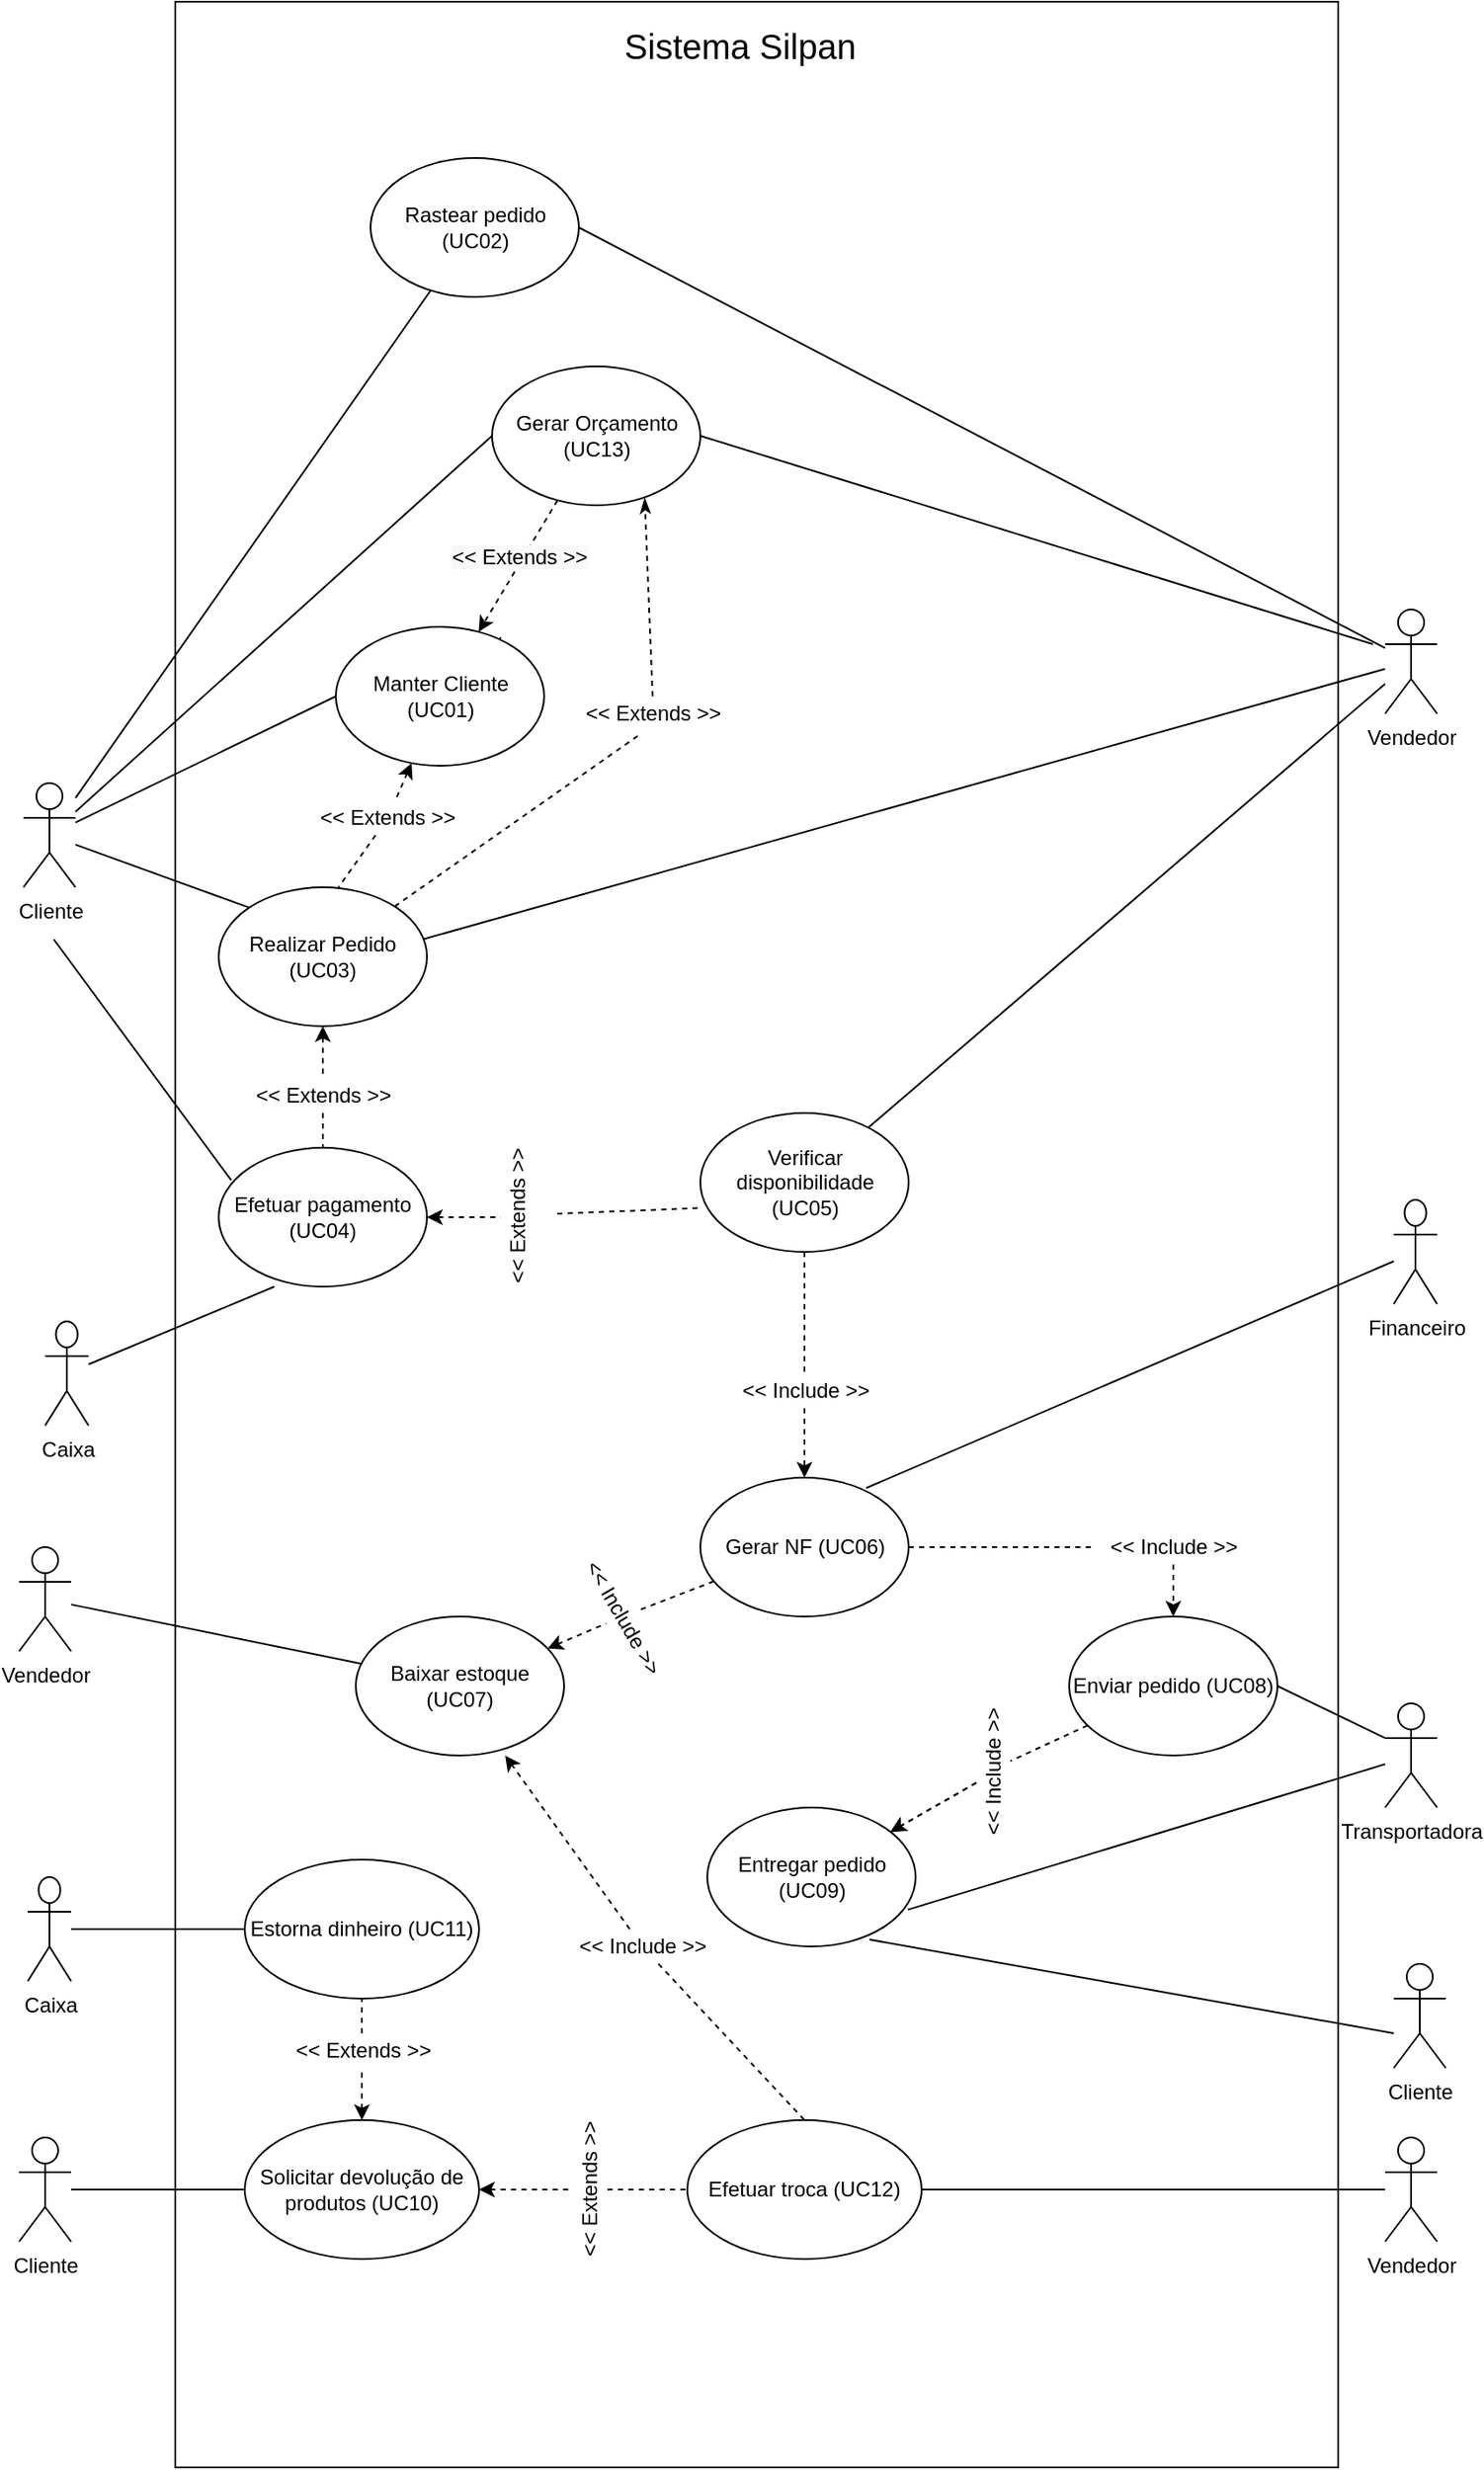 <mxfile version="14.5.1" type="device"><diagram id="BuRo_AMKlYUv4dxovqnh" name="Page-1"><mxGraphModel dx="1463" dy="2015" grid="1" gridSize="10" guides="1" tooltips="1" connect="1" arrows="1" fold="1" page="1" pageScale="1" pageWidth="827" pageHeight="1169" math="0" shadow="0"><root><mxCell id="0"/><mxCell id="1" parent="0"/><mxCell id="IbkjIShwM9Amx0Qfo5Cr-6" value="" style="rounded=0;whiteSpace=wrap;html=1;fontStyle=1" parent="1" vertex="1"><mxGeometry x="130" y="-370" width="670" height="1420" as="geometry"/></mxCell><mxCell id="T-wIeaB769ZTC9rPstLC-5" style="edgeStyle=none;rounded=0;orthogonalLoop=1;jettySize=auto;html=1;entryX=0;entryY=0.5;entryDx=0;entryDy=0;endArrow=none;endFill=0;" parent="1" source="IbkjIShwM9Amx0Qfo5Cr-1" target="IbkjIShwM9Amx0Qfo5Cr-9" edge="1"><mxGeometry relative="1" as="geometry"/></mxCell><mxCell id="T-wIeaB769ZTC9rPstLC-6" style="rounded=0;orthogonalLoop=1;jettySize=auto;html=1;entryX=0;entryY=0;entryDx=0;entryDy=0;endArrow=none;endFill=0;" parent="1" source="IbkjIShwM9Amx0Qfo5Cr-1" target="IbkjIShwM9Amx0Qfo5Cr-10" edge="1"><mxGeometry relative="1" as="geometry"/></mxCell><mxCell id="T-wIeaB769ZTC9rPstLC-57" style="rounded=0;orthogonalLoop=1;jettySize=auto;html=1;entryX=0.06;entryY=0.234;entryDx=0;entryDy=0;startArrow=none;startFill=0;endArrow=none;endFill=0;entryPerimeter=0;" parent="1" target="IbkjIShwM9Amx0Qfo5Cr-12" edge="1"><mxGeometry relative="1" as="geometry"><mxPoint x="60" y="170" as="sourcePoint"/></mxGeometry></mxCell><mxCell id="T-wIeaB769ZTC9rPstLC-66" style="rounded=0;orthogonalLoop=1;jettySize=auto;html=1;startArrow=none;startFill=0;endArrow=none;endFill=0;" parent="1" source="IbkjIShwM9Amx0Qfo5Cr-1" target="T-wIeaB769ZTC9rPstLC-65" edge="1"><mxGeometry relative="1" as="geometry"/></mxCell><mxCell id="8a3bhjrW2zuS4_KJurNq-2" style="rounded=0;orthogonalLoop=1;jettySize=auto;html=1;entryX=0;entryY=0.5;entryDx=0;entryDy=0;endArrow=none;endFill=0;" parent="1" source="IbkjIShwM9Amx0Qfo5Cr-1" target="8a3bhjrW2zuS4_KJurNq-1" edge="1"><mxGeometry relative="1" as="geometry"/></mxCell><mxCell id="IbkjIShwM9Amx0Qfo5Cr-1" value="Cliente" style="shape=umlActor;verticalLabelPosition=bottom;verticalAlign=top;html=1;" parent="1" vertex="1"><mxGeometry x="42.5" y="80" width="30" height="60" as="geometry"/></mxCell><mxCell id="T-wIeaB769ZTC9rPstLC-16" style="edgeStyle=none;rounded=0;orthogonalLoop=1;jettySize=auto;html=1;entryX=0.979;entryY=0.375;entryDx=0;entryDy=0;startArrow=none;startFill=0;endArrow=none;endFill=0;entryPerimeter=0;" parent="1" source="IbkjIShwM9Amx0Qfo5Cr-2" target="IbkjIShwM9Amx0Qfo5Cr-10" edge="1"><mxGeometry relative="1" as="geometry"/></mxCell><mxCell id="T-wIeaB769ZTC9rPstLC-67" style="rounded=0;orthogonalLoop=1;jettySize=auto;html=1;entryX=1;entryY=0.5;entryDx=0;entryDy=0;startArrow=none;startFill=0;endArrow=none;endFill=0;" parent="1" source="IbkjIShwM9Amx0Qfo5Cr-2" target="T-wIeaB769ZTC9rPstLC-65" edge="1"><mxGeometry relative="1" as="geometry"/></mxCell><mxCell id="p-gK1G4iv9wpTvHOqd8F-5" style="edgeStyle=none;rounded=0;orthogonalLoop=1;jettySize=auto;html=1;endArrow=none;endFill=0;" parent="1" source="IbkjIShwM9Amx0Qfo5Cr-2" target="IbkjIShwM9Amx0Qfo5Cr-11" edge="1"><mxGeometry relative="1" as="geometry"/></mxCell><mxCell id="IbkjIShwM9Amx0Qfo5Cr-2" value="Vendedor" style="shape=umlActor;verticalLabelPosition=bottom;verticalAlign=top;html=1;" parent="1" vertex="1"><mxGeometry x="827" y="-20" width="30" height="60" as="geometry"/></mxCell><mxCell id="T-wIeaB769ZTC9rPstLC-26" style="edgeStyle=none;rounded=0;orthogonalLoop=1;jettySize=auto;html=1;entryX=1;entryY=0.5;entryDx=0;entryDy=0;startArrow=none;startFill=0;endArrow=none;endFill=0;exitX=0;exitY=0.333;exitDx=0;exitDy=0;exitPerimeter=0;" parent="1" source="IbkjIShwM9Amx0Qfo5Cr-4" target="T-wIeaB769ZTC9rPstLC-24" edge="1"><mxGeometry relative="1" as="geometry"><mxPoint x="827" y="562" as="sourcePoint"/></mxGeometry></mxCell><mxCell id="qCCob9WUPnh_HCI6_Vrr-9" style="rounded=0;orthogonalLoop=1;jettySize=auto;html=1;endArrow=none;endFill=0;entryX=0.963;entryY=0.735;entryDx=0;entryDy=0;entryPerimeter=0;" parent="1" target="T-wIeaB769ZTC9rPstLC-34" edge="1"><mxGeometry relative="1" as="geometry"><mxPoint x="827" y="645" as="sourcePoint"/></mxGeometry></mxCell><mxCell id="IbkjIShwM9Amx0Qfo5Cr-4" value="Transportadora" style="shape=umlActor;verticalLabelPosition=bottom;verticalAlign=top;html=1;" parent="1" vertex="1"><mxGeometry x="827" y="610" width="30" height="60" as="geometry"/></mxCell><mxCell id="T-wIeaB769ZTC9rPstLC-3" style="rounded=0;orthogonalLoop=1;jettySize=auto;html=1;dashed=1;entryX=0.575;entryY=0;entryDx=0;entryDy=0;entryPerimeter=0;endArrow=none;endFill=0;" parent="1" source="IbkjIShwM9Amx0Qfo5Cr-16" target="IbkjIShwM9Amx0Qfo5Cr-10" edge="1"><mxGeometry relative="1" as="geometry"/></mxCell><mxCell id="IbkjIShwM9Amx0Qfo5Cr-9" value="Manter Cliente (UC01)" style="ellipse;whiteSpace=wrap;html=1;" parent="1" vertex="1"><mxGeometry x="222.5" y="-10" width="120" height="80" as="geometry"/></mxCell><mxCell id="T-wIeaB769ZTC9rPstLC-7" style="edgeStyle=none;rounded=0;orthogonalLoop=1;jettySize=auto;html=1;entryX=0.5;entryY=0;entryDx=0;entryDy=0;dashed=1;endArrow=none;endFill=0;startArrow=none;startFill=0;" parent="1" source="T-wIeaB769ZTC9rPstLC-10" target="IbkjIShwM9Amx0Qfo5Cr-12" edge="1"><mxGeometry relative="1" as="geometry"/></mxCell><mxCell id="8a3bhjrW2zuS4_KJurNq-7" style="edgeStyle=none;rounded=0;orthogonalLoop=1;jettySize=auto;html=1;entryX=0.733;entryY=0.948;entryDx=0;entryDy=0;entryPerimeter=0;endArrow=classicThin;endFill=1;dashed=1;exitX=0.5;exitY=0;exitDx=0;exitDy=0;" parent="1" source="8a3bhjrW2zuS4_KJurNq-13" target="8a3bhjrW2zuS4_KJurNq-1" edge="1"><mxGeometry relative="1" as="geometry"><mxPoint x="390" y="50" as="sourcePoint"/><Array as="points"/></mxGeometry></mxCell><mxCell id="IbkjIShwM9Amx0Qfo5Cr-10" value="Realizar Pedido (UC03)" style="ellipse;whiteSpace=wrap;html=1;" parent="1" vertex="1"><mxGeometry x="155" y="140" width="120" height="80" as="geometry"/></mxCell><mxCell id="nf_BZtj-rut8XEmqHuDb-6" style="edgeStyle=none;rounded=0;orthogonalLoop=1;jettySize=auto;html=1;endArrow=none;endFill=0;dashed=1;" parent="1" source="IbkjIShwM9Amx0Qfo5Cr-11" target="p-gK1G4iv9wpTvHOqd8F-7" edge="1"><mxGeometry relative="1" as="geometry"/></mxCell><mxCell id="IbkjIShwM9Amx0Qfo5Cr-11" value="Verificar disponibilidade (UC05)" style="ellipse;whiteSpace=wrap;html=1;" parent="1" vertex="1"><mxGeometry x="432.5" y="270" width="120" height="80" as="geometry"/></mxCell><mxCell id="nf_BZtj-rut8XEmqHuDb-2" style="rounded=0;orthogonalLoop=1;jettySize=auto;html=1;entryX=-0.005;entryY=0.684;entryDx=0;entryDy=0;dashed=1;endArrow=none;endFill=0;entryPerimeter=0;" parent="1" target="IbkjIShwM9Amx0Qfo5Cr-11" edge="1"><mxGeometry relative="1" as="geometry"><mxPoint x="350" y="328" as="sourcePoint"/></mxGeometry></mxCell><mxCell id="nf_BZtj-rut8XEmqHuDb-5" style="edgeStyle=none;rounded=0;orthogonalLoop=1;jettySize=auto;html=1;endArrow=none;endFill=0;dashed=1;startArrow=classic;startFill=1;" parent="1" source="IbkjIShwM9Amx0Qfo5Cr-12" target="nf_BZtj-rut8XEmqHuDb-3" edge="1"><mxGeometry relative="1" as="geometry"/></mxCell><mxCell id="IbkjIShwM9Amx0Qfo5Cr-12" value="Efetuar pagamento (UC04)" style="ellipse;whiteSpace=wrap;html=1;" parent="1" vertex="1"><mxGeometry x="155" y="290" width="120" height="80" as="geometry"/></mxCell><mxCell id="qCCob9WUPnh_HCI6_Vrr-7" style="rounded=0;orthogonalLoop=1;jettySize=auto;html=1;dashed=1;endArrow=none;endFill=0;startArrow=classic;startFill=1;" parent="1" source="IbkjIShwM9Amx0Qfo5Cr-13" target="qCCob9WUPnh_HCI6_Vrr-4" edge="1"><mxGeometry relative="1" as="geometry"/></mxCell><mxCell id="IbkjIShwM9Amx0Qfo5Cr-13" value="Baixar estoque (UC07)" style="ellipse;whiteSpace=wrap;html=1;" parent="1" vertex="1"><mxGeometry x="234" y="560" width="120" height="80" as="geometry"/></mxCell><mxCell id="IbkjIShwM9Amx0Qfo5Cr-16" value="&amp;lt;&amp;lt; Extends &amp;gt;&amp;gt;" style="text;html=1;strokeColor=none;fillColor=none;align=center;verticalAlign=middle;whiteSpace=wrap;rounded=0;" parent="1" vertex="1"><mxGeometry x="210" y="90" width="85" height="20" as="geometry"/></mxCell><mxCell id="T-wIeaB769ZTC9rPstLC-4" style="rounded=0;orthogonalLoop=1;jettySize=auto;html=1;endArrow=none;endFill=0;dashed=1;startArrow=classic;startFill=1;" parent="1" source="IbkjIShwM9Amx0Qfo5Cr-9" target="IbkjIShwM9Amx0Qfo5Cr-16" edge="1"><mxGeometry relative="1" as="geometry"><mxPoint x="230" y="80" as="sourcePoint"/><mxPoint x="230" y="160" as="targetPoint"/></mxGeometry></mxCell><mxCell id="T-wIeaB769ZTC9rPstLC-10" value="&amp;lt;&amp;lt; Extends &amp;gt;&amp;gt;" style="text;html=1;align=center;verticalAlign=middle;resizable=0;points=[];autosize=1;" parent="1" vertex="1"><mxGeometry x="170" y="250" width="90" height="20" as="geometry"/></mxCell><mxCell id="T-wIeaB769ZTC9rPstLC-11" style="edgeStyle=none;rounded=0;orthogonalLoop=1;jettySize=auto;html=1;entryX=0.5;entryY=0;entryDx=0;entryDy=0;dashed=1;endArrow=none;endFill=0;startArrow=classic;startFill=1;" parent="1" source="IbkjIShwM9Amx0Qfo5Cr-10" target="T-wIeaB769ZTC9rPstLC-10" edge="1"><mxGeometry relative="1" as="geometry"><mxPoint x="230" y="240" as="sourcePoint"/><mxPoint x="230" y="300" as="targetPoint"/></mxGeometry></mxCell><mxCell id="p-gK1G4iv9wpTvHOqd8F-51" style="edgeStyle=none;rounded=0;orthogonalLoop=1;jettySize=auto;html=1;endArrow=none;endFill=0;dashed=1;" parent="1" source="T-wIeaB769ZTC9rPstLC-20" target="T-wIeaB769ZTC9rPstLC-41" edge="1"><mxGeometry relative="1" as="geometry"/></mxCell><mxCell id="qCCob9WUPnh_HCI6_Vrr-6" style="rounded=0;orthogonalLoop=1;jettySize=auto;html=1;dashed=1;endArrow=none;endFill=0;" parent="1" source="T-wIeaB769ZTC9rPstLC-20" target="qCCob9WUPnh_HCI6_Vrr-4" edge="1"><mxGeometry relative="1" as="geometry"/></mxCell><mxCell id="T-wIeaB769ZTC9rPstLC-20" value="Gerar NF (UC06)" style="ellipse;whiteSpace=wrap;html=1;" parent="1" vertex="1"><mxGeometry x="432.5" y="480" width="120" height="80" as="geometry"/></mxCell><mxCell id="T-wIeaB769ZTC9rPstLC-35" value="" style="edgeStyle=none;rounded=0;orthogonalLoop=1;jettySize=auto;html=1;dashed=1;startArrow=none;startFill=0;endArrow=classic;endFill=1;" parent="1" source="T-wIeaB769ZTC9rPstLC-43" target="T-wIeaB769ZTC9rPstLC-34" edge="1"><mxGeometry relative="1" as="geometry"/></mxCell><mxCell id="nf_BZtj-rut8XEmqHuDb-9" style="rounded=0;orthogonalLoop=1;jettySize=auto;html=1;endArrow=none;endFill=0;dashed=1;entryX=0.576;entryY=0.985;entryDx=0;entryDy=0;entryPerimeter=0;" parent="1" source="T-wIeaB769ZTC9rPstLC-24" target="T-wIeaB769ZTC9rPstLC-43" edge="1"><mxGeometry relative="1" as="geometry"><mxPoint x="617" y="650" as="targetPoint"/></mxGeometry></mxCell><mxCell id="T-wIeaB769ZTC9rPstLC-24" value="Enviar pedido (UC08)" style="ellipse;whiteSpace=wrap;html=1;" parent="1" vertex="1"><mxGeometry x="645" y="560" width="120" height="80" as="geometry"/></mxCell><mxCell id="T-wIeaB769ZTC9rPstLC-34" value="Entregar pedido (UC09)" style="ellipse;whiteSpace=wrap;html=1;" parent="1" vertex="1"><mxGeometry x="436.5" y="670" width="120" height="80" as="geometry"/></mxCell><mxCell id="p-gK1G4iv9wpTvHOqd8F-18" style="edgeStyle=none;rounded=0;orthogonalLoop=1;jettySize=auto;html=1;entryX=0.5;entryY=0;entryDx=0;entryDy=0;endArrow=classic;endFill=1;dashed=1;" parent="1" source="T-wIeaB769ZTC9rPstLC-41" target="T-wIeaB769ZTC9rPstLC-24" edge="1"><mxGeometry relative="1" as="geometry"/></mxCell><mxCell id="T-wIeaB769ZTC9rPstLC-41" value="&amp;lt;&amp;lt; Include &amp;gt;&amp;gt;" style="text;html=1;align=center;verticalAlign=middle;resizable=0;points=[];autosize=1;" parent="1" vertex="1"><mxGeometry x="660" y="510" width="90" height="20" as="geometry"/></mxCell><mxCell id="qCCob9WUPnh_HCI6_Vrr-8" style="rounded=0;orthogonalLoop=1;jettySize=auto;html=1;dashed=1;endArrow=classic;endFill=1;" parent="1" source="T-wIeaB769ZTC9rPstLC-43" target="T-wIeaB769ZTC9rPstLC-34" edge="1"><mxGeometry relative="1" as="geometry"/></mxCell><mxCell id="T-wIeaB769ZTC9rPstLC-43" value="&amp;lt;&amp;lt; Include &amp;gt;&amp;gt;" style="text;html=1;align=center;verticalAlign=middle;resizable=0;points=[];autosize=1;rotation=-90;" parent="1" vertex="1"><mxGeometry x="556.5" y="640" width="90" height="20" as="geometry"/></mxCell><mxCell id="T-wIeaB769ZTC9rPstLC-69" style="rounded=0;orthogonalLoop=1;jettySize=auto;html=1;entryX=0.267;entryY=1;entryDx=0;entryDy=0;startArrow=none;startFill=0;endArrow=none;endFill=0;entryPerimeter=0;" parent="1" source="T-wIeaB769ZTC9rPstLC-58" target="IbkjIShwM9Amx0Qfo5Cr-12" edge="1"><mxGeometry relative="1" as="geometry"><mxPoint x="166.5" y="470" as="targetPoint"/></mxGeometry></mxCell><mxCell id="T-wIeaB769ZTC9rPstLC-58" value="Caixa" style="shape=umlActor;verticalLabelPosition=bottom;verticalAlign=top;html=1;" parent="1" vertex="1"><mxGeometry x="55" y="390" width="25" height="60" as="geometry"/></mxCell><mxCell id="nf_BZtj-rut8XEmqHuDb-7" style="rounded=0;orthogonalLoop=1;jettySize=auto;html=1;entryX=0.796;entryY=0.075;entryDx=0;entryDy=0;entryPerimeter=0;endArrow=none;endFill=0;" parent="1" source="T-wIeaB769ZTC9rPstLC-60" target="T-wIeaB769ZTC9rPstLC-20" edge="1"><mxGeometry relative="1" as="geometry"/></mxCell><mxCell id="T-wIeaB769ZTC9rPstLC-60" value="Financeiro" style="shape=umlActor;verticalLabelPosition=bottom;verticalAlign=top;html=1;" parent="1" vertex="1"><mxGeometry x="832" y="320" width="25" height="60" as="geometry"/></mxCell><mxCell id="p-gK1G4iv9wpTvHOqd8F-6" style="edgeStyle=none;rounded=0;orthogonalLoop=1;jettySize=auto;html=1;endArrow=classic;endFill=1;dashed=1;" parent="1" source="p-gK1G4iv9wpTvHOqd8F-7" target="T-wIeaB769ZTC9rPstLC-20" edge="1"><mxGeometry relative="1" as="geometry"/></mxCell><mxCell id="T-wIeaB769ZTC9rPstLC-65" value="Rastear pedido (UC02)" style="ellipse;whiteSpace=wrap;html=1;" parent="1" vertex="1"><mxGeometry x="242.5" y="-280" width="120" height="80" as="geometry"/></mxCell><mxCell id="p-gK1G4iv9wpTvHOqd8F-7" value="&amp;lt;&amp;lt; Include &amp;gt;&amp;gt;" style="text;html=1;align=center;verticalAlign=middle;resizable=0;points=[];autosize=1;rotation=0;" parent="1" vertex="1"><mxGeometry x="447.5" y="420" width="90" height="20" as="geometry"/></mxCell><mxCell id="p-gK1G4iv9wpTvHOqd8F-32" style="edgeStyle=none;rounded=0;orthogonalLoop=1;jettySize=auto;html=1;endArrow=none;endFill=0;" parent="1" source="p-gK1G4iv9wpTvHOqd8F-20" target="p-gK1G4iv9wpTvHOqd8F-23" edge="1"><mxGeometry relative="1" as="geometry"/></mxCell><mxCell id="p-gK1G4iv9wpTvHOqd8F-20" value="Cliente" style="shape=umlActor;verticalLabelPosition=bottom;verticalAlign=top;html=1;" parent="1" vertex="1"><mxGeometry x="40" y="860" width="30" height="60" as="geometry"/></mxCell><mxCell id="p-gK1G4iv9wpTvHOqd8F-30" value="" style="edgeStyle=none;rounded=0;orthogonalLoop=1;jettySize=auto;html=1;endArrow=none;endFill=0;dashed=1;startArrow=none;startFill=0;" parent="1" source="p-gK1G4iv9wpTvHOqd8F-39" target="p-gK1G4iv9wpTvHOqd8F-29" edge="1"><mxGeometry relative="1" as="geometry"/></mxCell><mxCell id="p-gK1G4iv9wpTvHOqd8F-33" style="edgeStyle=none;rounded=0;orthogonalLoop=1;jettySize=auto;html=1;endArrow=none;endFill=0;dashed=1;startArrow=none;startFill=0;" parent="1" source="p-gK1G4iv9wpTvHOqd8F-46" target="p-gK1G4iv9wpTvHOqd8F-27" edge="1"><mxGeometry relative="1" as="geometry"/></mxCell><mxCell id="p-gK1G4iv9wpTvHOqd8F-23" value="Solicitar devolução de produtos (UC10)" style="ellipse;whiteSpace=wrap;html=1;" parent="1" vertex="1"><mxGeometry x="170" y="850" width="135" height="80" as="geometry"/></mxCell><mxCell id="p-gK1G4iv9wpTvHOqd8F-38" style="edgeStyle=none;rounded=0;orthogonalLoop=1;jettySize=auto;html=1;endArrow=none;endFill=0;" parent="1" source="p-gK1G4iv9wpTvHOqd8F-24" target="p-gK1G4iv9wpTvHOqd8F-29" edge="1"><mxGeometry relative="1" as="geometry"/></mxCell><mxCell id="p-gK1G4iv9wpTvHOqd8F-24" value="Vendedor" style="shape=umlActor;verticalLabelPosition=bottom;verticalAlign=top;html=1;" parent="1" vertex="1"><mxGeometry x="827" y="860" width="30" height="60" as="geometry"/></mxCell><mxCell id="p-gK1G4iv9wpTvHOqd8F-27" value="Estorna dinheiro (UC11)" style="ellipse;whiteSpace=wrap;html=1;" parent="1" vertex="1"><mxGeometry x="170" y="700" width="135" height="80" as="geometry"/></mxCell><mxCell id="p-gK1G4iv9wpTvHOqd8F-29" value="Efetuar troca (UC12)" style="ellipse;whiteSpace=wrap;html=1;" parent="1" vertex="1"><mxGeometry x="425" y="850" width="135" height="80" as="geometry"/></mxCell><mxCell id="p-gK1G4iv9wpTvHOqd8F-39" value="&amp;lt;&amp;lt; Extends &amp;gt;&amp;gt;" style="text;html=1;align=center;verticalAlign=middle;resizable=0;points=[];autosize=1;rotation=-90;" parent="1" vertex="1"><mxGeometry x="324" y="880" width="90" height="20" as="geometry"/></mxCell><mxCell id="p-gK1G4iv9wpTvHOqd8F-40" value="" style="edgeStyle=none;rounded=0;orthogonalLoop=1;jettySize=auto;html=1;endArrow=none;endFill=0;dashed=1;startArrow=classic;startFill=1;" parent="1" source="p-gK1G4iv9wpTvHOqd8F-23" target="p-gK1G4iv9wpTvHOqd8F-39" edge="1"><mxGeometry relative="1" as="geometry"><mxPoint x="305" y="880" as="sourcePoint"/><mxPoint x="425" y="880" as="targetPoint"/></mxGeometry></mxCell><mxCell id="p-gK1G4iv9wpTvHOqd8F-44" style="rounded=0;orthogonalLoop=1;jettySize=auto;html=1;entryX=0.5;entryY=0;entryDx=0;entryDy=0;endArrow=none;endFill=0;dashed=1;" parent="1" source="p-gK1G4iv9wpTvHOqd8F-42" target="p-gK1G4iv9wpTvHOqd8F-29" edge="1"><mxGeometry relative="1" as="geometry"/></mxCell><mxCell id="p-gK1G4iv9wpTvHOqd8F-45" style="rounded=0;orthogonalLoop=1;jettySize=auto;html=1;entryX=0.717;entryY=1;entryDx=0;entryDy=0;endArrow=classic;endFill=1;entryPerimeter=0;dashed=1;" parent="1" source="p-gK1G4iv9wpTvHOqd8F-42" target="IbkjIShwM9Amx0Qfo5Cr-13" edge="1"><mxGeometry relative="1" as="geometry"/></mxCell><mxCell id="p-gK1G4iv9wpTvHOqd8F-42" value="&amp;lt;&amp;lt; Include &amp;gt;&amp;gt;" style="text;html=1;align=center;verticalAlign=middle;resizable=0;points=[];autosize=1;rotation=0;" parent="1" vertex="1"><mxGeometry x="354" y="740" width="90" height="20" as="geometry"/></mxCell><mxCell id="p-gK1G4iv9wpTvHOqd8F-46" value="&amp;lt;&amp;lt; Extends &amp;gt;&amp;gt;" style="text;html=1;align=center;verticalAlign=middle;resizable=0;points=[];autosize=1;rotation=0;" parent="1" vertex="1"><mxGeometry x="192.5" y="800" width="90" height="20" as="geometry"/></mxCell><mxCell id="p-gK1G4iv9wpTvHOqd8F-47" style="edgeStyle=none;rounded=0;orthogonalLoop=1;jettySize=auto;html=1;endArrow=none;endFill=0;dashed=1;startArrow=classic;startFill=1;" parent="1" source="p-gK1G4iv9wpTvHOqd8F-23" target="p-gK1G4iv9wpTvHOqd8F-46" edge="1"><mxGeometry relative="1" as="geometry"><mxPoint x="237.5" y="840" as="sourcePoint"/><mxPoint x="237.5" y="780" as="targetPoint"/></mxGeometry></mxCell><mxCell id="nf_BZtj-rut8XEmqHuDb-3" value="&amp;lt;&amp;lt; Extends &amp;gt;&amp;gt;" style="text;html=1;align=center;verticalAlign=middle;resizable=0;points=[];autosize=1;rotation=-90;" parent="1" vertex="1"><mxGeometry x="282.5" y="320" width="90" height="20" as="geometry"/></mxCell><mxCell id="6sv0ZcUWcWpbaiPJQpah-17" style="rounded=0;orthogonalLoop=1;jettySize=auto;html=1;entryX=0.779;entryY=0.95;entryDx=0;entryDy=0;startArrow=none;startFill=0;endArrow=none;endFill=0;fontSize=20;entryPerimeter=0;" parent="1" target="T-wIeaB769ZTC9rPstLC-34" edge="1"><mxGeometry relative="1" as="geometry"><mxPoint x="832" y="800" as="sourcePoint"/></mxGeometry></mxCell><mxCell id="qCCob9WUPnh_HCI6_Vrr-1" value="Cliente" style="shape=umlActor;verticalLabelPosition=bottom;verticalAlign=top;html=1;" parent="1" vertex="1"><mxGeometry x="832" y="760" width="30" height="60" as="geometry"/></mxCell><mxCell id="qCCob9WUPnh_HCI6_Vrr-4" value="&amp;lt;&amp;lt; Include &amp;gt;&amp;gt;" style="text;html=1;align=center;verticalAlign=middle;resizable=0;points=[];autosize=1;rotation=60;" parent="1" vertex="1"><mxGeometry x="342.5" y="550" width="90" height="20" as="geometry"/></mxCell><mxCell id="6sv0ZcUWcWpbaiPJQpah-7" style="rounded=0;orthogonalLoop=1;jettySize=auto;html=1;entryX=0.03;entryY=0.34;entryDx=0;entryDy=0;entryPerimeter=0;endArrow=none;endFill=0;" parent="1" source="6sv0ZcUWcWpbaiPJQpah-1" target="IbkjIShwM9Amx0Qfo5Cr-13" edge="1"><mxGeometry relative="1" as="geometry"/></mxCell><mxCell id="6sv0ZcUWcWpbaiPJQpah-1" value="Vendedor" style="shape=umlActor;verticalLabelPosition=bottom;verticalAlign=top;html=1;" parent="1" vertex="1"><mxGeometry x="40" y="520" width="30" height="60" as="geometry"/></mxCell><mxCell id="6sv0ZcUWcWpbaiPJQpah-13" style="edgeStyle=orthogonalEdgeStyle;rounded=0;orthogonalLoop=1;jettySize=auto;html=1;entryX=0;entryY=0.5;entryDx=0;entryDy=0;startArrow=none;startFill=0;endArrow=none;endFill=0;" parent="1" source="6sv0ZcUWcWpbaiPJQpah-12" target="p-gK1G4iv9wpTvHOqd8F-27" edge="1"><mxGeometry relative="1" as="geometry"/></mxCell><mxCell id="6sv0ZcUWcWpbaiPJQpah-12" value="Caixa" style="shape=umlActor;verticalLabelPosition=bottom;verticalAlign=top;html=1;" parent="1" vertex="1"><mxGeometry x="45" y="710" width="25" height="60" as="geometry"/></mxCell><mxCell id="6sv0ZcUWcWpbaiPJQpah-14" value="Sistema Silpan" style="text;html=1;align=center;verticalAlign=middle;resizable=0;points=[];autosize=1;fontSize=20;" parent="1" vertex="1"><mxGeometry x="380" y="-360" width="150" height="30" as="geometry"/></mxCell><mxCell id="8a3bhjrW2zuS4_KJurNq-3" style="edgeStyle=none;rounded=0;orthogonalLoop=1;jettySize=auto;html=1;endArrow=none;endFill=0;exitX=1;exitY=0.5;exitDx=0;exitDy=0;" parent="1" source="8a3bhjrW2zuS4_KJurNq-1" edge="1"><mxGeometry relative="1" as="geometry"><mxPoint x="820" as="targetPoint"/></mxGeometry></mxCell><mxCell id="8a3bhjrW2zuS4_KJurNq-15" style="edgeStyle=none;rounded=0;orthogonalLoop=1;jettySize=auto;html=1;dashed=1;endArrow=classic;endFill=1;" parent="1" source="8a3bhjrW2zuS4_KJurNq-1" target="IbkjIShwM9Amx0Qfo5Cr-9" edge="1"><mxGeometry relative="1" as="geometry"/></mxCell><mxCell id="8a3bhjrW2zuS4_KJurNq-16" value="&lt;span style=&quot;font-size: 12px ; background-color: rgb(248 , 249 , 250)&quot;&gt;&amp;lt;&amp;lt; Extends &amp;gt;&amp;gt;&lt;/span&gt;" style="edgeLabel;html=1;align=center;verticalAlign=middle;resizable=0;points=[];" parent="8a3bhjrW2zuS4_KJurNq-15" vertex="1" connectable="0"><mxGeometry x="0.27" y="1" relative="1" as="geometry"><mxPoint x="5.51" y="-16.06" as="offset"/></mxGeometry></mxCell><mxCell id="8a3bhjrW2zuS4_KJurNq-1" value="Gerar Orçamento&lt;br&gt;(UC13)" style="ellipse;whiteSpace=wrap;html=1;" parent="1" vertex="1"><mxGeometry x="312.5" y="-160" width="120" height="80" as="geometry"/></mxCell><mxCell id="8a3bhjrW2zuS4_KJurNq-6" style="edgeStyle=none;rounded=0;orthogonalLoop=1;jettySize=auto;html=1;entryX=0.792;entryY=0.076;entryDx=0;entryDy=0;entryPerimeter=0;endArrow=none;endFill=0;" parent="1" source="IbkjIShwM9Amx0Qfo5Cr-9" target="IbkjIShwM9Amx0Qfo5Cr-9" edge="1"><mxGeometry relative="1" as="geometry"/></mxCell><mxCell id="8a3bhjrW2zuS4_KJurNq-13" value="&amp;lt;&amp;lt; Extends &amp;gt;&amp;gt;" style="text;html=1;strokeColor=none;fillColor=none;align=center;verticalAlign=middle;whiteSpace=wrap;rounded=0;" parent="1" vertex="1"><mxGeometry x="362.5" y="30" width="85" height="20" as="geometry"/></mxCell><mxCell id="8a3bhjrW2zuS4_KJurNq-14" style="edgeStyle=none;rounded=0;orthogonalLoop=1;jettySize=auto;html=1;entryX=0.401;entryY=1.137;entryDx=0;entryDy=0;endArrow=none;endFill=0;dashed=1;entryPerimeter=0;" parent="1" source="IbkjIShwM9Amx0Qfo5Cr-10" target="8a3bhjrW2zuS4_KJurNq-13" edge="1"><mxGeometry relative="1" as="geometry"><mxPoint x="258.662" y="152.564" as="sourcePoint"/><mxPoint x="397.96" y="-54.16" as="targetPoint"/><Array as="points"/></mxGeometry></mxCell></root></mxGraphModel></diagram></mxfile>